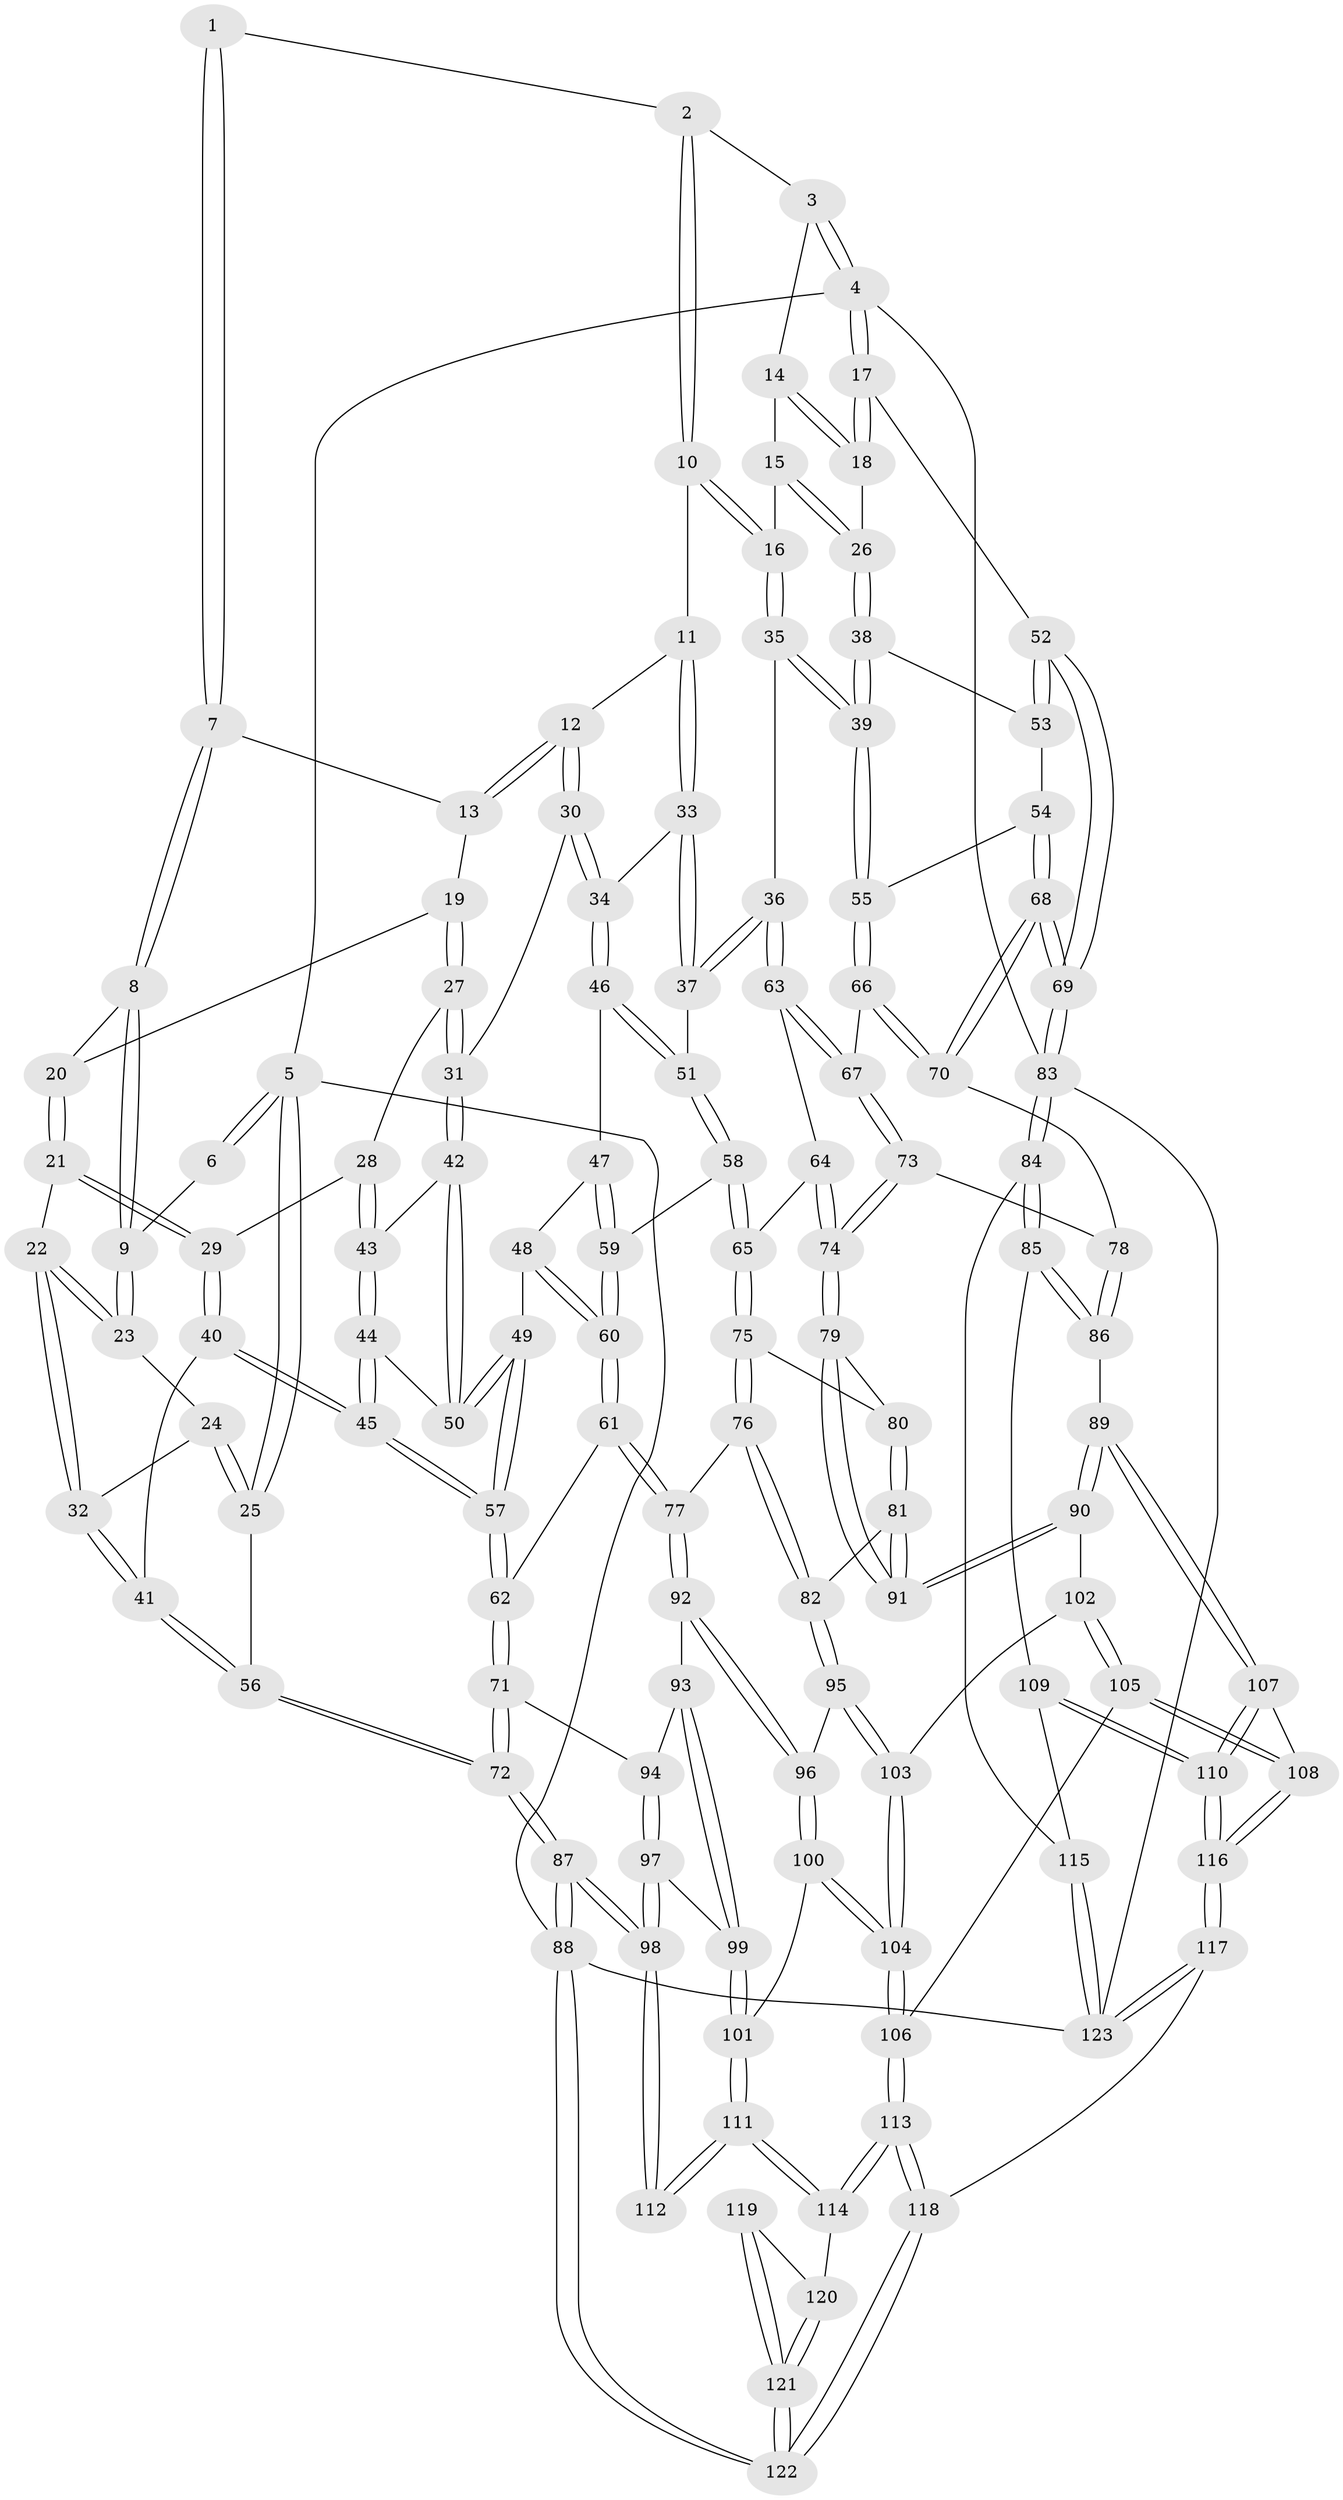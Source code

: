 // Generated by graph-tools (version 1.1) at 2025/51/03/09/25 03:51:03]
// undirected, 123 vertices, 304 edges
graph export_dot {
graph [start="1"]
  node [color=gray90,style=filled];
  1 [pos="+0.3742165816266085+0"];
  2 [pos="+0.6699639153560482+0"];
  3 [pos="+1+0"];
  4 [pos="+1+0"];
  5 [pos="+0+0"];
  6 [pos="+0.12068387217706099+0"];
  7 [pos="+0.3746485190827088+0"];
  8 [pos="+0.20562084991547808+0.05740355068603026"];
  9 [pos="+0.13435048666201882+0.04524615249012135"];
  10 [pos="+0.6609946358068682+0.04458974610757472"];
  11 [pos="+0.5711719996726513+0.07569345361025087"];
  12 [pos="+0.45076584784521184+0.02660652213695462"];
  13 [pos="+0.3812803978531387+0"];
  14 [pos="+0.9334194130404176+0"];
  15 [pos="+0.7913167444542971+0.06671082295855375"];
  16 [pos="+0.6695279896934263+0.05604666052891897"];
  17 [pos="+1+0.1426930125026973"];
  18 [pos="+0.9146695490957748+0.14863306531459625"];
  19 [pos="+0.3064393298451642+0.06451722560786996"];
  20 [pos="+0.2256899934306528+0.07757163377932558"];
  21 [pos="+0.22353502413991333+0.12619698887741754"];
  22 [pos="+0.15316492117363237+0.138143256155832"];
  23 [pos="+0.1303105384761458+0.05085470548065965"];
  24 [pos="+0.07148631526534781+0.0735565245745626"];
  25 [pos="+0+0.08962181122821965"];
  26 [pos="+0.8722865317244944+0.18654280770673834"];
  27 [pos="+0.31066872281165536+0.08157704424131085"];
  28 [pos="+0.26388304024007053+0.1486647669011417"];
  29 [pos="+0.24463986047979117+0.1511401929799574"];
  30 [pos="+0.4190378042925618+0.17499802081377402"];
  31 [pos="+0.4013407021731675+0.17996413703535125"];
  32 [pos="+0.11579625915731707+0.23156683229670352"];
  33 [pos="+0.5395925338752702+0.16066792558047255"];
  34 [pos="+0.4475014924133113+0.18882036232154958"];
  35 [pos="+0.7011491699361135+0.25768520284812046"];
  36 [pos="+0.6857692933778464+0.26330306653015495"];
  37 [pos="+0.6764774696744438+0.26200435985069676"];
  38 [pos="+0.869603209007444+0.19229829801235063"];
  39 [pos="+0.7238987646031885+0.2631262156665569"];
  40 [pos="+0.176485997752296+0.32117736090077204"];
  41 [pos="+0.10613339595796796+0.27959336485989417"];
  42 [pos="+0.38726336862784116+0.19116805670318046"];
  43 [pos="+0.3548930883141892+0.2023898797161051"];
  44 [pos="+0.27455740293786635+0.27356992111378997"];
  45 [pos="+0.18326304886268088+0.3279757707570797"];
  46 [pos="+0.49894942237542694+0.28480310655865754"];
  47 [pos="+0.4932677571389468+0.29074579567735603"];
  48 [pos="+0.4089860945806932+0.3355662007098798"];
  49 [pos="+0.39359059763080995+0.32159655608906185"];
  50 [pos="+0.3903191912418206+0.3135519446050043"];
  51 [pos="+0.52823541379709+0.2925687026048966"];
  52 [pos="+1+0.33937954215168636"];
  53 [pos="+0.8714037586575495+0.19473153661860482"];
  54 [pos="+0.9495902449720718+0.3458074070711875"];
  55 [pos="+0.7883651225523176+0.38260894702069886"];
  56 [pos="+0+0.25400675821326046"];
  57 [pos="+0.20155149422039634+0.381921360717333"];
  58 [pos="+0.5435258934705807+0.4270767401656989"];
  59 [pos="+0.4707563183555411+0.4160067337805622"];
  60 [pos="+0.4097764516649167+0.42873972707385777"];
  61 [pos="+0.3720092835728006+0.46728208272043914"];
  62 [pos="+0.21694855794110612+0.4587660584029068"];
  63 [pos="+0.6185481423311315+0.41101940271811727"];
  64 [pos="+0.5981773405286631+0.42413576129282876"];
  65 [pos="+0.5632302752957983+0.4401435908337762"];
  66 [pos="+0.7893038233051218+0.41370785949489597"];
  67 [pos="+0.689784662327686+0.4575542164098745"];
  68 [pos="+1+0.47569700358563954"];
  69 [pos="+1+0.48119288864519766"];
  70 [pos="+0.8117106343462075+0.4580366830174352"];
  71 [pos="+0.21230786377930586+0.4674103436906115"];
  72 [pos="+0+0.6056436884885752"];
  73 [pos="+0.6864703382111706+0.5221312797695176"];
  74 [pos="+0.6777569864705701+0.5414869325168813"];
  75 [pos="+0.5631032869870403+0.441389851677468"];
  76 [pos="+0.46938447348193635+0.5581348994785118"];
  77 [pos="+0.4306232078062212+0.548474081357486"];
  78 [pos="+0.8080310855154308+0.47495812778927393"];
  79 [pos="+0.675092830804658+0.5515228803936819"];
  80 [pos="+0.5819186355202978+0.4927648719172594"];
  81 [pos="+0.5620138755994958+0.5876848950634016"];
  82 [pos="+0.5221499497926813+0.604629200217901"];
  83 [pos="+1+0.6887829061010406"];
  84 [pos="+1+0.7061534377177587"];
  85 [pos="+0.9429620350751217+0.7094274469676838"];
  86 [pos="+0.8149784770952856+0.6721121305227571"];
  87 [pos="+0+0.7440508296225103"];
  88 [pos="+0+1"];
  89 [pos="+0.7663950096640905+0.6787318823146057"];
  90 [pos="+0.7382958250922419+0.6678389451574098"];
  91 [pos="+0.6802382079488299+0.5976985205213144"];
  92 [pos="+0.3927539886399825+0.6134498746291022"];
  93 [pos="+0.37400247260585756+0.6256207433114357"];
  94 [pos="+0.2181749820627023+0.5119689017258823"];
  95 [pos="+0.5203873994319196+0.6387033363380314"];
  96 [pos="+0.45322897600784634+0.6856329845373098"];
  97 [pos="+0.21452834559836553+0.6788892899065104"];
  98 [pos="+0+0.7715046132396193"];
  99 [pos="+0.2978677778616654+0.7416594262197813"];
  100 [pos="+0.4083141293739437+0.7893801463188146"];
  101 [pos="+0.3115191002507742+0.7654447208715361"];
  102 [pos="+0.6040527369289636+0.7161468182564346"];
  103 [pos="+0.5634311682053874+0.7030176861638491"];
  104 [pos="+0.4437611511847768+0.8174961433442202"];
  105 [pos="+0.5897214771780264+0.8624064821390124"];
  106 [pos="+0.46163261429128316+0.8466276241833515"];
  107 [pos="+0.7442295832902779+0.7325814134712845"];
  108 [pos="+0.6200351435719889+0.8824462019497565"];
  109 [pos="+0.8231064772449799+0.887556241352686"];
  110 [pos="+0.7584156016242138+0.9357776522405047"];
  111 [pos="+0.2502149350910168+0.874417451256883"];
  112 [pos="+0.019215143066564345+0.8107370149529631"];
  113 [pos="+0.38275918251695873+1"];
  114 [pos="+0.2527925046149967+0.9250583577974066"];
  115 [pos="+0.9179780627596976+0.9517960641602413"];
  116 [pos="+0.6982437911431064+1"];
  117 [pos="+0.7010821281962409+1"];
  118 [pos="+0.390858872363793+1"];
  119 [pos="+0.09138273975531763+0.9138203061871133"];
  120 [pos="+0.16711981593545522+0.9519587459600837"];
  121 [pos="+0.08860282986501945+1"];
  122 [pos="+0+1"];
  123 [pos="+0.8219273927319877+1"];
  1 -- 2;
  1 -- 7;
  1 -- 7;
  2 -- 3;
  2 -- 10;
  2 -- 10;
  3 -- 4;
  3 -- 4;
  3 -- 14;
  4 -- 5;
  4 -- 17;
  4 -- 17;
  4 -- 83;
  5 -- 6;
  5 -- 6;
  5 -- 25;
  5 -- 25;
  5 -- 88;
  6 -- 9;
  7 -- 8;
  7 -- 8;
  7 -- 13;
  8 -- 9;
  8 -- 9;
  8 -- 20;
  9 -- 23;
  9 -- 23;
  10 -- 11;
  10 -- 16;
  10 -- 16;
  11 -- 12;
  11 -- 33;
  11 -- 33;
  12 -- 13;
  12 -- 13;
  12 -- 30;
  12 -- 30;
  13 -- 19;
  14 -- 15;
  14 -- 18;
  14 -- 18;
  15 -- 16;
  15 -- 26;
  15 -- 26;
  16 -- 35;
  16 -- 35;
  17 -- 18;
  17 -- 18;
  17 -- 52;
  18 -- 26;
  19 -- 20;
  19 -- 27;
  19 -- 27;
  20 -- 21;
  20 -- 21;
  21 -- 22;
  21 -- 29;
  21 -- 29;
  22 -- 23;
  22 -- 23;
  22 -- 32;
  22 -- 32;
  23 -- 24;
  24 -- 25;
  24 -- 25;
  24 -- 32;
  25 -- 56;
  26 -- 38;
  26 -- 38;
  27 -- 28;
  27 -- 31;
  27 -- 31;
  28 -- 29;
  28 -- 43;
  28 -- 43;
  29 -- 40;
  29 -- 40;
  30 -- 31;
  30 -- 34;
  30 -- 34;
  31 -- 42;
  31 -- 42;
  32 -- 41;
  32 -- 41;
  33 -- 34;
  33 -- 37;
  33 -- 37;
  34 -- 46;
  34 -- 46;
  35 -- 36;
  35 -- 39;
  35 -- 39;
  36 -- 37;
  36 -- 37;
  36 -- 63;
  36 -- 63;
  37 -- 51;
  38 -- 39;
  38 -- 39;
  38 -- 53;
  39 -- 55;
  39 -- 55;
  40 -- 41;
  40 -- 45;
  40 -- 45;
  41 -- 56;
  41 -- 56;
  42 -- 43;
  42 -- 50;
  42 -- 50;
  43 -- 44;
  43 -- 44;
  44 -- 45;
  44 -- 45;
  44 -- 50;
  45 -- 57;
  45 -- 57;
  46 -- 47;
  46 -- 51;
  46 -- 51;
  47 -- 48;
  47 -- 59;
  47 -- 59;
  48 -- 49;
  48 -- 60;
  48 -- 60;
  49 -- 50;
  49 -- 50;
  49 -- 57;
  49 -- 57;
  51 -- 58;
  51 -- 58;
  52 -- 53;
  52 -- 53;
  52 -- 69;
  52 -- 69;
  53 -- 54;
  54 -- 55;
  54 -- 68;
  54 -- 68;
  55 -- 66;
  55 -- 66;
  56 -- 72;
  56 -- 72;
  57 -- 62;
  57 -- 62;
  58 -- 59;
  58 -- 65;
  58 -- 65;
  59 -- 60;
  59 -- 60;
  60 -- 61;
  60 -- 61;
  61 -- 62;
  61 -- 77;
  61 -- 77;
  62 -- 71;
  62 -- 71;
  63 -- 64;
  63 -- 67;
  63 -- 67;
  64 -- 65;
  64 -- 74;
  64 -- 74;
  65 -- 75;
  65 -- 75;
  66 -- 67;
  66 -- 70;
  66 -- 70;
  67 -- 73;
  67 -- 73;
  68 -- 69;
  68 -- 69;
  68 -- 70;
  68 -- 70;
  69 -- 83;
  69 -- 83;
  70 -- 78;
  71 -- 72;
  71 -- 72;
  71 -- 94;
  72 -- 87;
  72 -- 87;
  73 -- 74;
  73 -- 74;
  73 -- 78;
  74 -- 79;
  74 -- 79;
  75 -- 76;
  75 -- 76;
  75 -- 80;
  76 -- 77;
  76 -- 82;
  76 -- 82;
  77 -- 92;
  77 -- 92;
  78 -- 86;
  78 -- 86;
  79 -- 80;
  79 -- 91;
  79 -- 91;
  80 -- 81;
  80 -- 81;
  81 -- 82;
  81 -- 91;
  81 -- 91;
  82 -- 95;
  82 -- 95;
  83 -- 84;
  83 -- 84;
  83 -- 123;
  84 -- 85;
  84 -- 85;
  84 -- 115;
  85 -- 86;
  85 -- 86;
  85 -- 109;
  86 -- 89;
  87 -- 88;
  87 -- 88;
  87 -- 98;
  87 -- 98;
  88 -- 122;
  88 -- 122;
  88 -- 123;
  89 -- 90;
  89 -- 90;
  89 -- 107;
  89 -- 107;
  90 -- 91;
  90 -- 91;
  90 -- 102;
  92 -- 93;
  92 -- 96;
  92 -- 96;
  93 -- 94;
  93 -- 99;
  93 -- 99;
  94 -- 97;
  94 -- 97;
  95 -- 96;
  95 -- 103;
  95 -- 103;
  96 -- 100;
  96 -- 100;
  97 -- 98;
  97 -- 98;
  97 -- 99;
  98 -- 112;
  98 -- 112;
  99 -- 101;
  99 -- 101;
  100 -- 101;
  100 -- 104;
  100 -- 104;
  101 -- 111;
  101 -- 111;
  102 -- 103;
  102 -- 105;
  102 -- 105;
  103 -- 104;
  103 -- 104;
  104 -- 106;
  104 -- 106;
  105 -- 106;
  105 -- 108;
  105 -- 108;
  106 -- 113;
  106 -- 113;
  107 -- 108;
  107 -- 110;
  107 -- 110;
  108 -- 116;
  108 -- 116;
  109 -- 110;
  109 -- 110;
  109 -- 115;
  110 -- 116;
  110 -- 116;
  111 -- 112;
  111 -- 112;
  111 -- 114;
  111 -- 114;
  113 -- 114;
  113 -- 114;
  113 -- 118;
  113 -- 118;
  114 -- 120;
  115 -- 123;
  115 -- 123;
  116 -- 117;
  116 -- 117;
  117 -- 118;
  117 -- 123;
  117 -- 123;
  118 -- 122;
  118 -- 122;
  119 -- 120;
  119 -- 121;
  119 -- 121;
  120 -- 121;
  120 -- 121;
  121 -- 122;
  121 -- 122;
}
